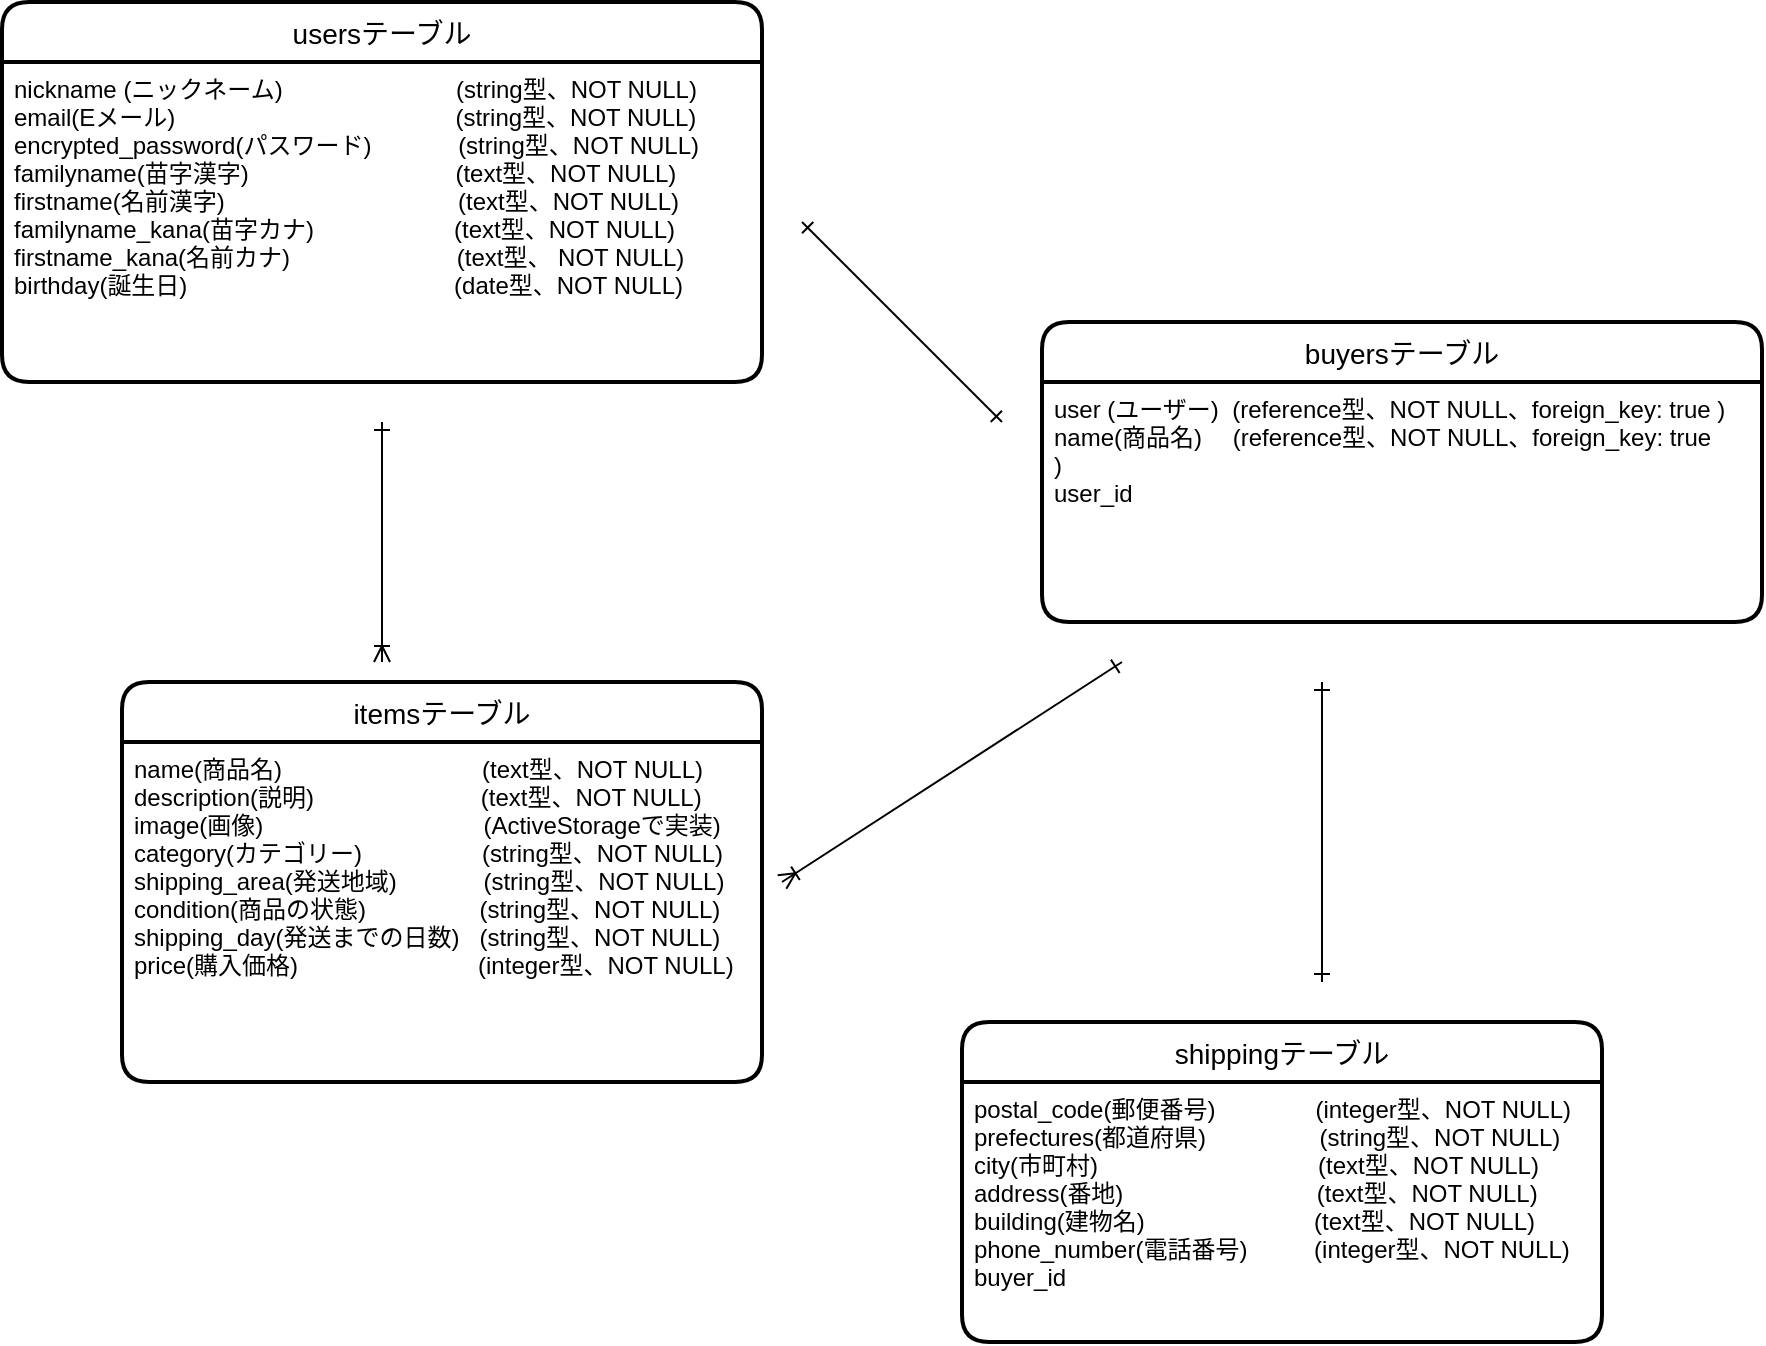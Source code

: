 <mxfile version="14.2.4" type="embed">
    <diagram id="60UPEPc2DFj4A5JT7lhN" name="ページ1">
        <mxGraphModel dx="761" dy="500" grid="1" gridSize="10" guides="1" tooltips="1" connect="1" arrows="1" fold="1" page="1" pageScale="1" pageWidth="850" pageHeight="1100" math="0" shadow="0">
            <root>
                <mxCell id="0"/>
                <mxCell id="1" parent="0"/>
                <mxCell id="18" value="usersテーブル" style="swimlane;childLayout=stackLayout;horizontal=1;startSize=30;horizontalStack=0;rounded=1;fontSize=14;fontStyle=0;strokeWidth=2;resizeParent=0;resizeLast=1;shadow=0;dashed=0;align=center;" vertex="1" parent="1">
                    <mxGeometry x="40" y="10" width="380" height="190" as="geometry"/>
                </mxCell>
                <mxCell id="19" value="nickname (ニックネーム)                          (string型、NOT NULL)&#10;email(Eメール)                                          (string型、NOT NULL)&#10;encrypted_password(パスワード)             (string型、NOT NULL)&#10;familyname(苗字漢字)                               (text型、NOT NULL)&#10;firstname(名前漢字)                                   (text型、NOT NULL)&#10;familyname_kana(苗字カナ)                     (text型、NOT NULL)&#10;firstname_kana(名前カナ)                         (text型、 NOT NULL)&#10;birthday(誕生日)                                        (date型、NOT NULL)&#10;" style="align=left;strokeColor=none;fillColor=none;spacingLeft=4;fontSize=12;verticalAlign=top;resizable=0;rotatable=0;part=1;" vertex="1" parent="18">
                    <mxGeometry y="30" width="380" height="160" as="geometry"/>
                </mxCell>
                <mxCell id="22" value="itemsテーブル" style="swimlane;childLayout=stackLayout;horizontal=1;startSize=30;horizontalStack=0;rounded=1;fontSize=14;fontStyle=0;strokeWidth=2;resizeParent=0;resizeLast=1;shadow=0;dashed=0;align=center;" vertex="1" parent="1">
                    <mxGeometry x="100" y="350" width="320" height="200" as="geometry"/>
                </mxCell>
                <mxCell id="23" value="name(商品名)                              (text型、NOT NULL)&#10;description(説明)                         (text型、NOT NULL)&#10;image(画像)                                 (ActiveStorageで実装) &#10;category(カテゴリー)                  (string型、NOT NULL)&#10;shipping_area(発送地域)             (string型、NOT NULL)&#10;condition(商品の状態)                 (string型、NOT NULL)&#10;shipping_day(発送までの日数)   (string型、NOT NULL)&#10;price(購入価格)                           (integer型、NOT NULL)&#10;&#10;" style="align=left;strokeColor=none;fillColor=none;spacingLeft=4;fontSize=12;verticalAlign=top;resizable=0;rotatable=0;part=1;" vertex="1" parent="22">
                    <mxGeometry y="30" width="320" height="170" as="geometry"/>
                </mxCell>
                <mxCell id="24" value="shippingテーブル" style="swimlane;childLayout=stackLayout;horizontal=1;startSize=30;horizontalStack=0;rounded=1;fontSize=14;fontStyle=0;strokeWidth=2;resizeParent=0;resizeLast=1;shadow=0;dashed=0;align=center;" vertex="1" parent="1">
                    <mxGeometry x="520" y="520" width="320" height="160" as="geometry"/>
                </mxCell>
                <mxCell id="25" value="postal_code(郵便番号)               (integer型、NOT NULL)&#10;prefectures(都道府県)                 (string型、NOT NULL)                &#10;city(市町村)                                 (text型、NOT NULL)&#10;address(番地)                             (text型、NOT NULL)&#10;building(建物名)          　　　　 (text型、NOT NULL)&#10;phone_number(電話番号)          (integer型、NOT NULL)&#10;buyer_id&#10;" style="align=left;strokeColor=none;fillColor=none;spacingLeft=4;fontSize=12;verticalAlign=top;resizable=0;rotatable=0;part=1;" vertex="1" parent="24">
                    <mxGeometry y="30" width="320" height="130" as="geometry"/>
                </mxCell>
                <mxCell id="51" style="edgeStyle=none;rounded=0;orthogonalLoop=1;jettySize=auto;html=1;startArrow=ERone;startFill=0;endArrow=ERone;endFill=0;" edge="1" parent="1">
                    <mxGeometry relative="1" as="geometry">
                        <mxPoint x="700" y="500" as="targetPoint"/>
                        <mxPoint x="700" y="350" as="sourcePoint"/>
                    </mxGeometry>
                </mxCell>
                <mxCell id="39" value="buyersテーブル" style="swimlane;childLayout=stackLayout;horizontal=1;startSize=30;horizontalStack=0;rounded=1;fontSize=14;fontStyle=0;strokeWidth=2;resizeParent=0;resizeLast=1;shadow=0;dashed=0;align=center;" vertex="1" parent="1">
                    <mxGeometry x="560" y="170" width="360" height="150" as="geometry"/>
                </mxCell>
                <mxCell id="40" value="user (ユーザー)  (reference型、NOT NULL、foreign_key: true )&#10;name(商品名)　 (reference型、NOT NULL、foreign_key: true&#10;)&#10;user_id&#10;" style="align=left;strokeColor=none;fillColor=none;spacingLeft=4;fontSize=12;verticalAlign=top;resizable=0;rotatable=0;part=1;" vertex="1" parent="39">
                    <mxGeometry y="30" width="360" height="120" as="geometry"/>
                </mxCell>
                <mxCell id="43" style="edgeStyle=orthogonalEdgeStyle;rounded=0;orthogonalLoop=1;jettySize=auto;html=1;endArrow=ERoneToMany;endFill=0;startArrow=ERone;startFill=0;" edge="1" parent="1">
                    <mxGeometry relative="1" as="geometry">
                        <mxPoint x="230" y="340" as="targetPoint"/>
                        <mxPoint x="230" y="220" as="sourcePoint"/>
                    </mxGeometry>
                </mxCell>
                <mxCell id="52" style="edgeStyle=none;rounded=0;orthogonalLoop=1;jettySize=auto;html=1;startArrow=ERoneToMany;startFill=0;endArrow=ERone;endFill=0;" edge="1" parent="1">
                    <mxGeometry relative="1" as="geometry">
                        <mxPoint x="600" y="340" as="targetPoint"/>
                        <mxPoint x="430" y="450" as="sourcePoint"/>
                    </mxGeometry>
                </mxCell>
                <mxCell id="53" style="rounded=0;orthogonalLoop=1;jettySize=auto;html=1;startArrow=ERone;startFill=0;endArrow=ERone;endFill=0;" edge="1" parent="1">
                    <mxGeometry relative="1" as="geometry">
                        <mxPoint x="440" y="120" as="targetPoint"/>
                        <mxPoint x="540" y="220" as="sourcePoint"/>
                    </mxGeometry>
                </mxCell>
            </root>
        </mxGraphModel>
    </diagram>
</mxfile>